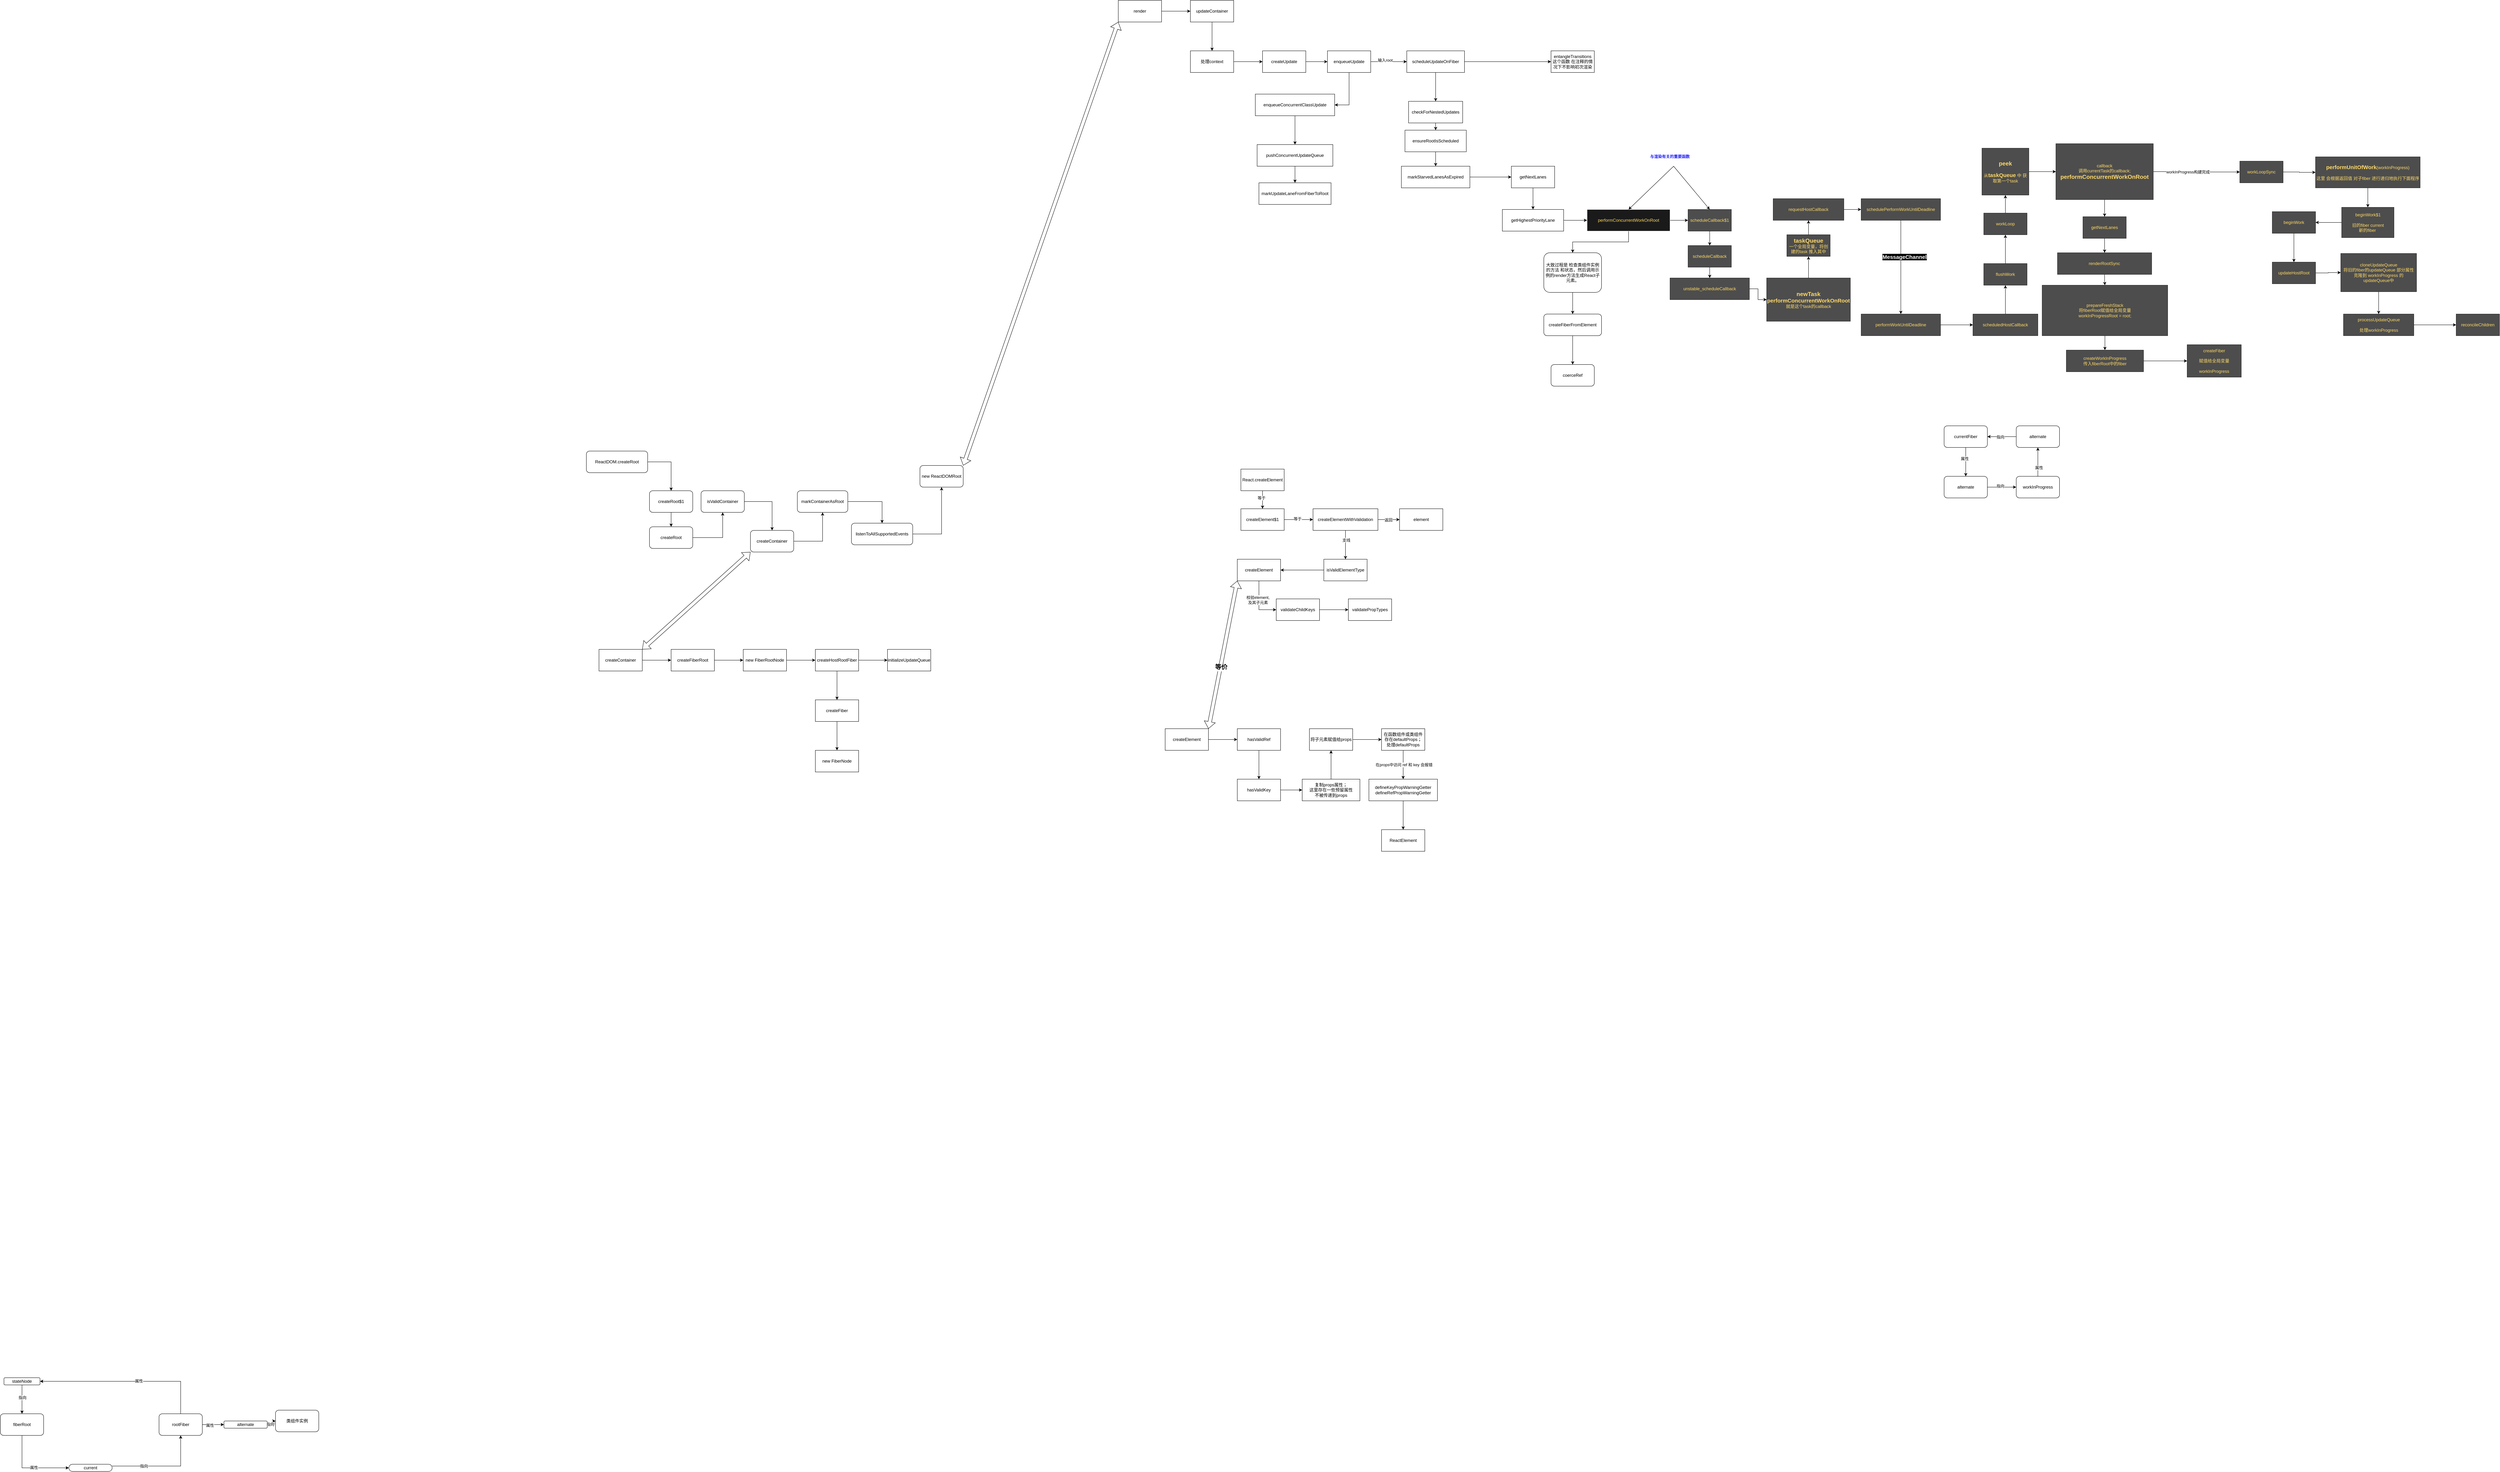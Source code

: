 <mxfile version="22.0.8" type="github">
  <diagram name="第 1 页" id="xeJmlxO25Xf8dSQei4Fb">
    <mxGraphModel dx="2876" dy="1831" grid="1" gridSize="10" guides="1" tooltips="1" connect="1" arrows="1" fold="1" page="1" pageScale="1" pageWidth="827" pageHeight="1169" math="0" shadow="0">
      <root>
        <mxCell id="0" />
        <mxCell id="1" parent="0" />
        <mxCell id="4xeZhX04d-pqdOSUnxgM-3" value="" style="edgeStyle=orthogonalEdgeStyle;rounded=0;orthogonalLoop=1;jettySize=auto;html=1;" parent="1" source="4xeZhX04d-pqdOSUnxgM-1" target="4xeZhX04d-pqdOSUnxgM-2" edge="1">
          <mxGeometry relative="1" as="geometry" />
        </mxCell>
        <mxCell id="4xeZhX04d-pqdOSUnxgM-1" value="ReactDOM.createRoot" style="rounded=1;whiteSpace=wrap;html=1;" parent="1" vertex="1">
          <mxGeometry x="35" y="160" width="170" height="60" as="geometry" />
        </mxCell>
        <mxCell id="4xeZhX04d-pqdOSUnxgM-5" value="" style="edgeStyle=orthogonalEdgeStyle;rounded=0;orthogonalLoop=1;jettySize=auto;html=1;" parent="1" source="4xeZhX04d-pqdOSUnxgM-2" target="4xeZhX04d-pqdOSUnxgM-4" edge="1">
          <mxGeometry relative="1" as="geometry" />
        </mxCell>
        <mxCell id="4xeZhX04d-pqdOSUnxgM-2" value="createRoot$1" style="whiteSpace=wrap;html=1;rounded=1;" parent="1" vertex="1">
          <mxGeometry x="210" y="270" width="120" height="60" as="geometry" />
        </mxCell>
        <mxCell id="4xeZhX04d-pqdOSUnxgM-7" value="" style="edgeStyle=orthogonalEdgeStyle;rounded=0;orthogonalLoop=1;jettySize=auto;html=1;" parent="1" source="4xeZhX04d-pqdOSUnxgM-4" target="4xeZhX04d-pqdOSUnxgM-6" edge="1">
          <mxGeometry relative="1" as="geometry" />
        </mxCell>
        <mxCell id="4xeZhX04d-pqdOSUnxgM-4" value="createRoot" style="whiteSpace=wrap;html=1;rounded=1;" parent="1" vertex="1">
          <mxGeometry x="210" y="370" width="120" height="60" as="geometry" />
        </mxCell>
        <mxCell id="4xeZhX04d-pqdOSUnxgM-9" value="" style="edgeStyle=orthogonalEdgeStyle;rounded=0;orthogonalLoop=1;jettySize=auto;html=1;" parent="1" source="4xeZhX04d-pqdOSUnxgM-6" target="4xeZhX04d-pqdOSUnxgM-8" edge="1">
          <mxGeometry relative="1" as="geometry" />
        </mxCell>
        <mxCell id="4xeZhX04d-pqdOSUnxgM-6" value="isValidContainer" style="whiteSpace=wrap;html=1;rounded=1;" parent="1" vertex="1">
          <mxGeometry x="353" y="270" width="120" height="60" as="geometry" />
        </mxCell>
        <mxCell id="4xeZhX04d-pqdOSUnxgM-12" value="" style="edgeStyle=orthogonalEdgeStyle;rounded=0;orthogonalLoop=1;jettySize=auto;html=1;" parent="1" source="4xeZhX04d-pqdOSUnxgM-8" target="4xeZhX04d-pqdOSUnxgM-11" edge="1">
          <mxGeometry relative="1" as="geometry" />
        </mxCell>
        <mxCell id="4xeZhX04d-pqdOSUnxgM-8" value="createContainer" style="whiteSpace=wrap;html=1;rounded=1;" parent="1" vertex="1">
          <mxGeometry x="490" y="380" width="120" height="60" as="geometry" />
        </mxCell>
        <mxCell id="4xeZhX04d-pqdOSUnxgM-14" value="" style="edgeStyle=orthogonalEdgeStyle;rounded=0;orthogonalLoop=1;jettySize=auto;html=1;" parent="1" source="4xeZhX04d-pqdOSUnxgM-11" target="4xeZhX04d-pqdOSUnxgM-13" edge="1">
          <mxGeometry relative="1" as="geometry" />
        </mxCell>
        <mxCell id="4xeZhX04d-pqdOSUnxgM-11" value="markContainerAsRoot" style="whiteSpace=wrap;html=1;rounded=1;" parent="1" vertex="1">
          <mxGeometry x="620" y="270" width="140" height="60" as="geometry" />
        </mxCell>
        <mxCell id="4xeZhX04d-pqdOSUnxgM-16" value="" style="edgeStyle=orthogonalEdgeStyle;rounded=0;orthogonalLoop=1;jettySize=auto;html=1;" parent="1" source="4xeZhX04d-pqdOSUnxgM-13" target="4xeZhX04d-pqdOSUnxgM-15" edge="1">
          <mxGeometry relative="1" as="geometry" />
        </mxCell>
        <mxCell id="4xeZhX04d-pqdOSUnxgM-13" value="listenToAllSupportedEvents" style="whiteSpace=wrap;html=1;rounded=1;" parent="1" vertex="1">
          <mxGeometry x="770" y="360" width="170" height="60" as="geometry" />
        </mxCell>
        <mxCell id="4xeZhX04d-pqdOSUnxgM-15" value="new ReactDOMRoot" style="whiteSpace=wrap;html=1;rounded=1;" parent="1" vertex="1">
          <mxGeometry x="960" y="200" width="120" height="60" as="geometry" />
        </mxCell>
        <mxCell id="4xeZhX04d-pqdOSUnxgM-22" value="" style="edgeStyle=orthogonalEdgeStyle;rounded=0;orthogonalLoop=1;jettySize=auto;html=1;" parent="1" source="4xeZhX04d-pqdOSUnxgM-19" target="4xeZhX04d-pqdOSUnxgM-21" edge="1">
          <mxGeometry relative="1" as="geometry" />
        </mxCell>
        <mxCell id="4xeZhX04d-pqdOSUnxgM-19" value="createContainer" style="rounded=0;whiteSpace=wrap;html=1;" parent="1" vertex="1">
          <mxGeometry x="70" y="710" width="120" height="60" as="geometry" />
        </mxCell>
        <mxCell id="4xeZhX04d-pqdOSUnxgM-20" value="" style="shape=flexArrow;endArrow=classic;startArrow=classic;html=1;rounded=0;exitX=1;exitY=0;exitDx=0;exitDy=0;entryX=0;entryY=1;entryDx=0;entryDy=0;" parent="1" source="4xeZhX04d-pqdOSUnxgM-19" target="4xeZhX04d-pqdOSUnxgM-8" edge="1">
          <mxGeometry width="100" height="100" relative="1" as="geometry">
            <mxPoint x="253" y="550" as="sourcePoint" />
            <mxPoint x="353" y="450" as="targetPoint" />
          </mxGeometry>
        </mxCell>
        <mxCell id="4xeZhX04d-pqdOSUnxgM-24" value="" style="edgeStyle=orthogonalEdgeStyle;rounded=0;orthogonalLoop=1;jettySize=auto;html=1;" parent="1" source="4xeZhX04d-pqdOSUnxgM-21" target="4xeZhX04d-pqdOSUnxgM-23" edge="1">
          <mxGeometry relative="1" as="geometry" />
        </mxCell>
        <mxCell id="4xeZhX04d-pqdOSUnxgM-21" value="createFiberRoot" style="whiteSpace=wrap;html=1;rounded=0;" parent="1" vertex="1">
          <mxGeometry x="270" y="710" width="120" height="60" as="geometry" />
        </mxCell>
        <mxCell id="4xeZhX04d-pqdOSUnxgM-26" value="" style="edgeStyle=orthogonalEdgeStyle;rounded=0;orthogonalLoop=1;jettySize=auto;html=1;" parent="1" source="4xeZhX04d-pqdOSUnxgM-23" target="4xeZhX04d-pqdOSUnxgM-25" edge="1">
          <mxGeometry relative="1" as="geometry" />
        </mxCell>
        <mxCell id="4xeZhX04d-pqdOSUnxgM-23" value="new FiberRootNode" style="whiteSpace=wrap;html=1;rounded=0;" parent="1" vertex="1">
          <mxGeometry x="470" y="710" width="120" height="60" as="geometry" />
        </mxCell>
        <mxCell id="4xeZhX04d-pqdOSUnxgM-28" value="" style="edgeStyle=orthogonalEdgeStyle;rounded=0;orthogonalLoop=1;jettySize=auto;html=1;" parent="1" source="4xeZhX04d-pqdOSUnxgM-25" target="4xeZhX04d-pqdOSUnxgM-27" edge="1">
          <mxGeometry relative="1" as="geometry" />
        </mxCell>
        <mxCell id="4xeZhX04d-pqdOSUnxgM-32" value="" style="edgeStyle=orthogonalEdgeStyle;rounded=0;orthogonalLoop=1;jettySize=auto;html=1;" parent="1" source="4xeZhX04d-pqdOSUnxgM-25" target="4xeZhX04d-pqdOSUnxgM-31" edge="1">
          <mxGeometry relative="1" as="geometry" />
        </mxCell>
        <mxCell id="4xeZhX04d-pqdOSUnxgM-25" value="createHostRootFiber" style="whiteSpace=wrap;html=1;rounded=0;" parent="1" vertex="1">
          <mxGeometry x="670" y="710" width="120" height="60" as="geometry" />
        </mxCell>
        <mxCell id="4xeZhX04d-pqdOSUnxgM-27" value="initializeUpdateQueue" style="whiteSpace=wrap;html=1;rounded=0;" parent="1" vertex="1">
          <mxGeometry x="870" y="710" width="120" height="60" as="geometry" />
        </mxCell>
        <mxCell id="4xeZhX04d-pqdOSUnxgM-34" value="" style="edgeStyle=orthogonalEdgeStyle;rounded=0;orthogonalLoop=1;jettySize=auto;html=1;" parent="1" source="4xeZhX04d-pqdOSUnxgM-31" target="4xeZhX04d-pqdOSUnxgM-33" edge="1">
          <mxGeometry relative="1" as="geometry" />
        </mxCell>
        <mxCell id="4xeZhX04d-pqdOSUnxgM-31" value="createFiber" style="whiteSpace=wrap;html=1;rounded=0;" parent="1" vertex="1">
          <mxGeometry x="670" y="850" width="120" height="60" as="geometry" />
        </mxCell>
        <mxCell id="4xeZhX04d-pqdOSUnxgM-33" value="new FiberNode" style="whiteSpace=wrap;html=1;rounded=0;" parent="1" vertex="1">
          <mxGeometry x="670" y="990" width="120" height="60" as="geometry" />
        </mxCell>
        <mxCell id="4BpbkwGS_xz4CbqGkM0T-9" style="edgeStyle=orthogonalEdgeStyle;rounded=0;orthogonalLoop=1;jettySize=auto;html=1;exitX=0.5;exitY=1;exitDx=0;exitDy=0;entryX=0;entryY=0.5;entryDx=0;entryDy=0;" parent="1" source="4BpbkwGS_xz4CbqGkM0T-1" target="4BpbkwGS_xz4CbqGkM0T-2" edge="1">
          <mxGeometry relative="1" as="geometry" />
        </mxCell>
        <mxCell id="4BpbkwGS_xz4CbqGkM0T-13" value="属性" style="edgeLabel;html=1;align=center;verticalAlign=middle;resizable=0;points=[];" parent="4BpbkwGS_xz4CbqGkM0T-9" vertex="1" connectable="0">
          <mxGeometry x="0.118" y="1" relative="1" as="geometry">
            <mxPoint as="offset" />
          </mxGeometry>
        </mxCell>
        <mxCell id="4BpbkwGS_xz4CbqGkM0T-1" value="fiberRoot" style="rounded=1;whiteSpace=wrap;html=1;" parent="1" vertex="1">
          <mxGeometry x="-1590" y="2830" width="120" height="60" as="geometry" />
        </mxCell>
        <mxCell id="4BpbkwGS_xz4CbqGkM0T-10" style="edgeStyle=orthogonalEdgeStyle;rounded=0;orthogonalLoop=1;jettySize=auto;html=1;exitX=1;exitY=0.25;exitDx=0;exitDy=0;entryX=0.5;entryY=1;entryDx=0;entryDy=0;" parent="1" source="4BpbkwGS_xz4CbqGkM0T-2" target="4BpbkwGS_xz4CbqGkM0T-4" edge="1">
          <mxGeometry relative="1" as="geometry" />
        </mxCell>
        <mxCell id="4BpbkwGS_xz4CbqGkM0T-14" value="指向" style="edgeLabel;html=1;align=center;verticalAlign=middle;resizable=0;points=[];" parent="4BpbkwGS_xz4CbqGkM0T-10" vertex="1" connectable="0">
          <mxGeometry x="-0.36" relative="1" as="geometry">
            <mxPoint as="offset" />
          </mxGeometry>
        </mxCell>
        <mxCell id="4BpbkwGS_xz4CbqGkM0T-2" value="current" style="whiteSpace=wrap;html=1;rounded=1;arcSize=50;" parent="1" vertex="1">
          <mxGeometry x="-1400" y="2970" width="120" height="20" as="geometry" />
        </mxCell>
        <mxCell id="4BpbkwGS_xz4CbqGkM0T-7" style="edgeStyle=orthogonalEdgeStyle;rounded=0;orthogonalLoop=1;jettySize=auto;html=1;exitX=0.5;exitY=0;exitDx=0;exitDy=0;entryX=1;entryY=0.5;entryDx=0;entryDy=0;" parent="1" source="4BpbkwGS_xz4CbqGkM0T-4" target="4BpbkwGS_xz4CbqGkM0T-5" edge="1">
          <mxGeometry relative="1" as="geometry" />
        </mxCell>
        <mxCell id="4BpbkwGS_xz4CbqGkM0T-12" value="属性" style="edgeLabel;html=1;align=center;verticalAlign=middle;resizable=0;points=[];" parent="4BpbkwGS_xz4CbqGkM0T-7" vertex="1" connectable="0">
          <mxGeometry x="-0.142" y="-1" relative="1" as="geometry">
            <mxPoint as="offset" />
          </mxGeometry>
        </mxCell>
        <mxCell id="4BpbkwGS_xz4CbqGkM0T-17" value="" style="edgeStyle=orthogonalEdgeStyle;rounded=0;orthogonalLoop=1;jettySize=auto;html=1;" parent="1" source="4BpbkwGS_xz4CbqGkM0T-4" target="4BpbkwGS_xz4CbqGkM0T-16" edge="1">
          <mxGeometry relative="1" as="geometry" />
        </mxCell>
        <mxCell id="4BpbkwGS_xz4CbqGkM0T-18" value="属性" style="edgeLabel;html=1;align=center;verticalAlign=middle;resizable=0;points=[];" parent="4BpbkwGS_xz4CbqGkM0T-17" vertex="1" connectable="0">
          <mxGeometry x="-0.3" y="-2" relative="1" as="geometry">
            <mxPoint as="offset" />
          </mxGeometry>
        </mxCell>
        <mxCell id="4BpbkwGS_xz4CbqGkM0T-4" value="rootFiber" style="rounded=1;whiteSpace=wrap;html=1;" parent="1" vertex="1">
          <mxGeometry x="-1150" y="2830" width="120" height="60" as="geometry" />
        </mxCell>
        <mxCell id="4BpbkwGS_xz4CbqGkM0T-11" style="edgeStyle=orthogonalEdgeStyle;rounded=0;orthogonalLoop=1;jettySize=auto;html=1;exitX=0.5;exitY=1;exitDx=0;exitDy=0;entryX=0.5;entryY=0;entryDx=0;entryDy=0;" parent="1" source="4BpbkwGS_xz4CbqGkM0T-5" target="4BpbkwGS_xz4CbqGkM0T-1" edge="1">
          <mxGeometry relative="1" as="geometry" />
        </mxCell>
        <mxCell id="4BpbkwGS_xz4CbqGkM0T-15" value="指向" style="edgeLabel;html=1;align=center;verticalAlign=middle;resizable=0;points=[];" parent="4BpbkwGS_xz4CbqGkM0T-11" vertex="1" connectable="0">
          <mxGeometry x="-0.133" y="1" relative="1" as="geometry">
            <mxPoint as="offset" />
          </mxGeometry>
        </mxCell>
        <mxCell id="4BpbkwGS_xz4CbqGkM0T-5" value="stateNode" style="whiteSpace=wrap;html=1;rounded=1;" parent="1" vertex="1">
          <mxGeometry x="-1580" y="2730" width="100" height="20" as="geometry" />
        </mxCell>
        <mxCell id="Sxzqt3OgCZOHTu_b6IyV-16" value="" style="edgeStyle=orthogonalEdgeStyle;rounded=0;orthogonalLoop=1;jettySize=auto;html=1;" parent="1" source="4BpbkwGS_xz4CbqGkM0T-16" target="Sxzqt3OgCZOHTu_b6IyV-15" edge="1">
          <mxGeometry relative="1" as="geometry" />
        </mxCell>
        <mxCell id="Sxzqt3OgCZOHTu_b6IyV-17" value="指向" style="edgeLabel;html=1;align=center;verticalAlign=middle;resizable=0;points=[];" parent="Sxzqt3OgCZOHTu_b6IyV-16" vertex="1" connectable="0">
          <mxGeometry x="-0.518" y="1" relative="1" as="geometry">
            <mxPoint as="offset" />
          </mxGeometry>
        </mxCell>
        <mxCell id="4BpbkwGS_xz4CbqGkM0T-16" value="alternate" style="whiteSpace=wrap;html=1;rounded=1;" parent="1" vertex="1">
          <mxGeometry x="-970" y="2850" width="120" height="20" as="geometry" />
        </mxCell>
        <mxCell id="4BpbkwGS_xz4CbqGkM0T-21" value="" style="edgeStyle=orthogonalEdgeStyle;rounded=0;orthogonalLoop=1;jettySize=auto;html=1;" parent="1" source="4BpbkwGS_xz4CbqGkM0T-19" target="4BpbkwGS_xz4CbqGkM0T-20" edge="1">
          <mxGeometry relative="1" as="geometry" />
        </mxCell>
        <mxCell id="4BpbkwGS_xz4CbqGkM0T-22" value="等于" style="edgeLabel;html=1;align=center;verticalAlign=middle;resizable=0;points=[];" parent="4BpbkwGS_xz4CbqGkM0T-21" vertex="1" connectable="0">
          <mxGeometry x="-0.197" y="-3" relative="1" as="geometry">
            <mxPoint as="offset" />
          </mxGeometry>
        </mxCell>
        <mxCell id="4BpbkwGS_xz4CbqGkM0T-19" value="React.createElement" style="rounded=0;whiteSpace=wrap;html=1;" parent="1" vertex="1">
          <mxGeometry x="1850" y="210" width="120" height="60" as="geometry" />
        </mxCell>
        <mxCell id="4BpbkwGS_xz4CbqGkM0T-24" value="" style="edgeStyle=orthogonalEdgeStyle;rounded=0;orthogonalLoop=1;jettySize=auto;html=1;" parent="1" source="4BpbkwGS_xz4CbqGkM0T-20" target="4BpbkwGS_xz4CbqGkM0T-23" edge="1">
          <mxGeometry relative="1" as="geometry" />
        </mxCell>
        <mxCell id="4BpbkwGS_xz4CbqGkM0T-25" value="等于" style="edgeLabel;html=1;align=center;verticalAlign=middle;resizable=0;points=[];" parent="4BpbkwGS_xz4CbqGkM0T-24" vertex="1" connectable="0">
          <mxGeometry x="-0.087" y="2" relative="1" as="geometry">
            <mxPoint as="offset" />
          </mxGeometry>
        </mxCell>
        <mxCell id="4BpbkwGS_xz4CbqGkM0T-20" value="createElement$1" style="whiteSpace=wrap;html=1;rounded=0;" parent="1" vertex="1">
          <mxGeometry x="1850" y="320" width="120" height="60" as="geometry" />
        </mxCell>
        <mxCell id="4BpbkwGS_xz4CbqGkM0T-27" value="" style="edgeStyle=orthogonalEdgeStyle;rounded=0;orthogonalLoop=1;jettySize=auto;html=1;" parent="1" source="4BpbkwGS_xz4CbqGkM0T-23" target="4BpbkwGS_xz4CbqGkM0T-26" edge="1">
          <mxGeometry relative="1" as="geometry" />
        </mxCell>
        <mxCell id="4BpbkwGS_xz4CbqGkM0T-28" value="返回" style="edgeLabel;html=1;align=center;verticalAlign=middle;resizable=0;points=[];" parent="4BpbkwGS_xz4CbqGkM0T-27" vertex="1" connectable="0">
          <mxGeometry x="-0.058" y="-1" relative="1" as="geometry">
            <mxPoint as="offset" />
          </mxGeometry>
        </mxCell>
        <mxCell id="4BpbkwGS_xz4CbqGkM0T-30" value="" style="edgeStyle=orthogonalEdgeStyle;rounded=0;orthogonalLoop=1;jettySize=auto;html=1;" parent="1" source="4BpbkwGS_xz4CbqGkM0T-23" target="4BpbkwGS_xz4CbqGkM0T-29" edge="1">
          <mxGeometry relative="1" as="geometry" />
        </mxCell>
        <mxCell id="4BpbkwGS_xz4CbqGkM0T-31" value="支线" style="edgeLabel;html=1;align=center;verticalAlign=middle;resizable=0;points=[];" parent="4BpbkwGS_xz4CbqGkM0T-30" vertex="1" connectable="0">
          <mxGeometry x="-0.307" y="2" relative="1" as="geometry">
            <mxPoint y="-1" as="offset" />
          </mxGeometry>
        </mxCell>
        <mxCell id="4BpbkwGS_xz4CbqGkM0T-23" value="createElementWithValidation" style="whiteSpace=wrap;html=1;rounded=0;" parent="1" vertex="1">
          <mxGeometry x="2050" y="320" width="180" height="60" as="geometry" />
        </mxCell>
        <mxCell id="4BpbkwGS_xz4CbqGkM0T-26" value="element" style="whiteSpace=wrap;html=1;rounded=0;" parent="1" vertex="1">
          <mxGeometry x="2290" y="320" width="120" height="60" as="geometry" />
        </mxCell>
        <mxCell id="4BpbkwGS_xz4CbqGkM0T-33" value="" style="edgeStyle=orthogonalEdgeStyle;rounded=0;orthogonalLoop=1;jettySize=auto;html=1;" parent="1" source="4BpbkwGS_xz4CbqGkM0T-29" target="4BpbkwGS_xz4CbqGkM0T-32" edge="1">
          <mxGeometry relative="1" as="geometry" />
        </mxCell>
        <mxCell id="4BpbkwGS_xz4CbqGkM0T-29" value="isValidElementType" style="whiteSpace=wrap;html=1;rounded=0;" parent="1" vertex="1">
          <mxGeometry x="2080" y="460" width="120" height="60" as="geometry" />
        </mxCell>
        <mxCell id="4BpbkwGS_xz4CbqGkM0T-35" value="" style="edgeStyle=orthogonalEdgeStyle;rounded=0;orthogonalLoop=1;jettySize=auto;html=1;entryX=0;entryY=0.5;entryDx=0;entryDy=0;" parent="1" source="4BpbkwGS_xz4CbqGkM0T-32" target="4BpbkwGS_xz4CbqGkM0T-34" edge="1">
          <mxGeometry relative="1" as="geometry" />
        </mxCell>
        <mxCell id="4BpbkwGS_xz4CbqGkM0T-38" value="&lt;div&gt;校验element,&lt;/div&gt;&lt;div&gt;及其子元素&lt;/div&gt;" style="edgeLabel;html=1;align=center;verticalAlign=middle;resizable=0;points=[];" parent="4BpbkwGS_xz4CbqGkM0T-35" vertex="1" connectable="0">
          <mxGeometry x="-0.162" y="-3" relative="1" as="geometry">
            <mxPoint y="-1" as="offset" />
          </mxGeometry>
        </mxCell>
        <mxCell id="4BpbkwGS_xz4CbqGkM0T-32" value="createElement" style="whiteSpace=wrap;html=1;rounded=0;" parent="1" vertex="1">
          <mxGeometry x="1840" y="460" width="120" height="60" as="geometry" />
        </mxCell>
        <mxCell id="4BpbkwGS_xz4CbqGkM0T-37" value="" style="edgeStyle=orthogonalEdgeStyle;rounded=0;orthogonalLoop=1;jettySize=auto;html=1;" parent="1" source="4BpbkwGS_xz4CbqGkM0T-34" target="4BpbkwGS_xz4CbqGkM0T-36" edge="1">
          <mxGeometry relative="1" as="geometry" />
        </mxCell>
        <mxCell id="4BpbkwGS_xz4CbqGkM0T-34" value="validateChildKeys" style="whiteSpace=wrap;html=1;rounded=0;" parent="1" vertex="1">
          <mxGeometry x="1948" y="570" width="120" height="60" as="geometry" />
        </mxCell>
        <mxCell id="4BpbkwGS_xz4CbqGkM0T-36" value="validatePropTypes" style="whiteSpace=wrap;html=1;rounded=0;" parent="1" vertex="1">
          <mxGeometry x="2148" y="570" width="120" height="60" as="geometry" />
        </mxCell>
        <mxCell id="4BpbkwGS_xz4CbqGkM0T-43" value="" style="edgeStyle=orthogonalEdgeStyle;rounded=0;orthogonalLoop=1;jettySize=auto;html=1;" parent="1" source="4BpbkwGS_xz4CbqGkM0T-39" target="4BpbkwGS_xz4CbqGkM0T-42" edge="1">
          <mxGeometry relative="1" as="geometry" />
        </mxCell>
        <mxCell id="4BpbkwGS_xz4CbqGkM0T-39" value="createElement" style="whiteSpace=wrap;html=1;rounded=0;" parent="1" vertex="1">
          <mxGeometry x="1640" y="930" width="120" height="60" as="geometry" />
        </mxCell>
        <mxCell id="4BpbkwGS_xz4CbqGkM0T-40" value="" style="shape=flexArrow;endArrow=classic;startArrow=classic;html=1;rounded=0;entryX=0;entryY=1;entryDx=0;entryDy=0;exitX=1;exitY=0;exitDx=0;exitDy=0;" parent="1" source="4BpbkwGS_xz4CbqGkM0T-39" target="4BpbkwGS_xz4CbqGkM0T-32" edge="1">
          <mxGeometry width="100" height="100" relative="1" as="geometry">
            <mxPoint x="1650" y="700" as="sourcePoint" />
            <mxPoint x="1750" y="600" as="targetPoint" />
          </mxGeometry>
        </mxCell>
        <mxCell id="4BpbkwGS_xz4CbqGkM0T-41" value="&lt;b&gt;&lt;font style=&quot;font-size: 17px;&quot;&gt;等价&lt;/font&gt;&lt;/b&gt;" style="edgeLabel;html=1;align=center;verticalAlign=middle;resizable=0;points=[];" parent="4BpbkwGS_xz4CbqGkM0T-40" vertex="1" connectable="0">
          <mxGeometry x="-0.166" y="-1" relative="1" as="geometry">
            <mxPoint as="offset" />
          </mxGeometry>
        </mxCell>
        <mxCell id="4BpbkwGS_xz4CbqGkM0T-45" value="" style="edgeStyle=orthogonalEdgeStyle;rounded=0;orthogonalLoop=1;jettySize=auto;html=1;" parent="1" source="4BpbkwGS_xz4CbqGkM0T-42" target="4BpbkwGS_xz4CbqGkM0T-44" edge="1">
          <mxGeometry relative="1" as="geometry" />
        </mxCell>
        <mxCell id="4BpbkwGS_xz4CbqGkM0T-42" value="hasValidRef" style="whiteSpace=wrap;html=1;rounded=0;" parent="1" vertex="1">
          <mxGeometry x="1840" y="930" width="120" height="60" as="geometry" />
        </mxCell>
        <mxCell id="4BpbkwGS_xz4CbqGkM0T-47" value="" style="edgeStyle=orthogonalEdgeStyle;rounded=0;orthogonalLoop=1;jettySize=auto;html=1;" parent="1" source="4BpbkwGS_xz4CbqGkM0T-44" target="4BpbkwGS_xz4CbqGkM0T-46" edge="1">
          <mxGeometry relative="1" as="geometry" />
        </mxCell>
        <mxCell id="4BpbkwGS_xz4CbqGkM0T-44" value="hasValidKey" style="whiteSpace=wrap;html=1;rounded=0;" parent="1" vertex="1">
          <mxGeometry x="1840" y="1070" width="120" height="60" as="geometry" />
        </mxCell>
        <mxCell id="4BpbkwGS_xz4CbqGkM0T-49" value="" style="edgeStyle=orthogonalEdgeStyle;rounded=0;orthogonalLoop=1;jettySize=auto;html=1;" parent="1" source="4BpbkwGS_xz4CbqGkM0T-46" target="4BpbkwGS_xz4CbqGkM0T-48" edge="1">
          <mxGeometry relative="1" as="geometry" />
        </mxCell>
        <mxCell id="4BpbkwGS_xz4CbqGkM0T-46" value="复制props属性；&lt;br&gt;这里存在一些预留属性&lt;br&gt;不被传递到props" style="whiteSpace=wrap;html=1;rounded=0;" parent="1" vertex="1">
          <mxGeometry x="2020" y="1070" width="160" height="60" as="geometry" />
        </mxCell>
        <mxCell id="4BpbkwGS_xz4CbqGkM0T-51" value="" style="edgeStyle=orthogonalEdgeStyle;rounded=0;orthogonalLoop=1;jettySize=auto;html=1;" parent="1" source="4BpbkwGS_xz4CbqGkM0T-48" target="4BpbkwGS_xz4CbqGkM0T-50" edge="1">
          <mxGeometry relative="1" as="geometry" />
        </mxCell>
        <mxCell id="4BpbkwGS_xz4CbqGkM0T-48" value="将子元素赋值给props" style="whiteSpace=wrap;html=1;rounded=0;" parent="1" vertex="1">
          <mxGeometry x="2040" y="930" width="120" height="60" as="geometry" />
        </mxCell>
        <mxCell id="4BpbkwGS_xz4CbqGkM0T-53" value="" style="edgeStyle=orthogonalEdgeStyle;rounded=0;orthogonalLoop=1;jettySize=auto;html=1;" parent="1" source="4BpbkwGS_xz4CbqGkM0T-50" target="4BpbkwGS_xz4CbqGkM0T-52" edge="1">
          <mxGeometry relative="1" as="geometry" />
        </mxCell>
        <mxCell id="4BpbkwGS_xz4CbqGkM0T-55" value="在props中访问 ref 和 key 会报错" style="edgeLabel;html=1;align=center;verticalAlign=middle;resizable=0;points=[];" parent="4BpbkwGS_xz4CbqGkM0T-53" vertex="1" connectable="0">
          <mxGeometry x="-0.008" y="2" relative="1" as="geometry">
            <mxPoint as="offset" />
          </mxGeometry>
        </mxCell>
        <mxCell id="4BpbkwGS_xz4CbqGkM0T-50" value="在函数组件或类组件&lt;br&gt;存在defaultProps；&lt;br&gt;处理defaultProps" style="whiteSpace=wrap;html=1;rounded=0;" parent="1" vertex="1">
          <mxGeometry x="2240" y="930" width="120" height="60" as="geometry" />
        </mxCell>
        <mxCell id="4BpbkwGS_xz4CbqGkM0T-57" value="" style="edgeStyle=orthogonalEdgeStyle;rounded=0;orthogonalLoop=1;jettySize=auto;html=1;" parent="1" source="4BpbkwGS_xz4CbqGkM0T-52" target="4BpbkwGS_xz4CbqGkM0T-56" edge="1">
          <mxGeometry relative="1" as="geometry" />
        </mxCell>
        <mxCell id="4BpbkwGS_xz4CbqGkM0T-52" value="defineKeyPropWarningGetter&lt;br&gt;defineRefPropWarningGetter" style="whiteSpace=wrap;html=1;rounded=0;" parent="1" vertex="1">
          <mxGeometry x="2205" y="1070" width="190" height="60" as="geometry" />
        </mxCell>
        <mxCell id="4BpbkwGS_xz4CbqGkM0T-56" value="ReactElement" style="whiteSpace=wrap;html=1;rounded=0;" parent="1" vertex="1">
          <mxGeometry x="2240" y="1210" width="120" height="60" as="geometry" />
        </mxCell>
        <mxCell id="h-iX1Kgf-Yki13LX6SZM-4" value="" style="edgeStyle=orthogonalEdgeStyle;rounded=0;orthogonalLoop=1;jettySize=auto;html=1;" parent="1" source="h-iX1Kgf-Yki13LX6SZM-1" target="h-iX1Kgf-Yki13LX6SZM-3" edge="1">
          <mxGeometry relative="1" as="geometry" />
        </mxCell>
        <mxCell id="h-iX1Kgf-Yki13LX6SZM-1" value="render" style="rounded=0;whiteSpace=wrap;html=1;" parent="1" vertex="1">
          <mxGeometry x="1510" y="-1090" width="120" height="60" as="geometry" />
        </mxCell>
        <mxCell id="h-iX1Kgf-Yki13LX6SZM-2" value="" style="shape=flexArrow;endArrow=classic;startArrow=classic;html=1;rounded=0;entryX=0;entryY=1;entryDx=0;entryDy=0;exitX=1;exitY=0;exitDx=0;exitDy=0;" parent="1" source="4xeZhX04d-pqdOSUnxgM-15" target="h-iX1Kgf-Yki13LX6SZM-1" edge="1">
          <mxGeometry width="100" height="100" relative="1" as="geometry">
            <mxPoint x="1141" y="130" as="sourcePoint" />
            <mxPoint x="1241" y="30" as="targetPoint" />
          </mxGeometry>
        </mxCell>
        <mxCell id="h-iX1Kgf-Yki13LX6SZM-6" value="" style="edgeStyle=orthogonalEdgeStyle;rounded=0;orthogonalLoop=1;jettySize=auto;html=1;" parent="1" source="h-iX1Kgf-Yki13LX6SZM-3" target="h-iX1Kgf-Yki13LX6SZM-5" edge="1">
          <mxGeometry relative="1" as="geometry" />
        </mxCell>
        <mxCell id="h-iX1Kgf-Yki13LX6SZM-3" value="updateContainer" style="whiteSpace=wrap;html=1;rounded=0;" parent="1" vertex="1">
          <mxGeometry x="1710" y="-1090" width="120" height="60" as="geometry" />
        </mxCell>
        <mxCell id="h-iX1Kgf-Yki13LX6SZM-8" value="" style="edgeStyle=orthogonalEdgeStyle;rounded=0;orthogonalLoop=1;jettySize=auto;html=1;" parent="1" source="h-iX1Kgf-Yki13LX6SZM-5" target="h-iX1Kgf-Yki13LX6SZM-7" edge="1">
          <mxGeometry relative="1" as="geometry" />
        </mxCell>
        <mxCell id="h-iX1Kgf-Yki13LX6SZM-5" value="处理context" style="whiteSpace=wrap;html=1;rounded=0;" parent="1" vertex="1">
          <mxGeometry x="1710" y="-950" width="120" height="60" as="geometry" />
        </mxCell>
        <mxCell id="h-iX1Kgf-Yki13LX6SZM-10" value="" style="edgeStyle=orthogonalEdgeStyle;rounded=0;orthogonalLoop=1;jettySize=auto;html=1;" parent="1" source="h-iX1Kgf-Yki13LX6SZM-7" target="h-iX1Kgf-Yki13LX6SZM-9" edge="1">
          <mxGeometry relative="1" as="geometry" />
        </mxCell>
        <mxCell id="h-iX1Kgf-Yki13LX6SZM-7" value="createUpdate" style="whiteSpace=wrap;html=1;rounded=0;" parent="1" vertex="1">
          <mxGeometry x="1910" y="-950" width="120" height="60" as="geometry" />
        </mxCell>
        <mxCell id="h-iX1Kgf-Yki13LX6SZM-12" value="" style="edgeStyle=orthogonalEdgeStyle;rounded=0;orthogonalLoop=1;jettySize=auto;html=1;" parent="1" source="h-iX1Kgf-Yki13LX6SZM-9" target="h-iX1Kgf-Yki13LX6SZM-11" edge="1">
          <mxGeometry relative="1" as="geometry" />
        </mxCell>
        <mxCell id="h-iX1Kgf-Yki13LX6SZM-21" value="输入root" style="edgeLabel;html=1;align=center;verticalAlign=middle;resizable=0;points=[];" parent="h-iX1Kgf-Yki13LX6SZM-12" vertex="1" connectable="0">
          <mxGeometry x="-0.214" y="4" relative="1" as="geometry">
            <mxPoint as="offset" />
          </mxGeometry>
        </mxCell>
        <mxCell id="h-iX1Kgf-Yki13LX6SZM-16" value="" style="edgeStyle=orthogonalEdgeStyle;rounded=0;orthogonalLoop=1;jettySize=auto;html=1;entryX=1;entryY=0.5;entryDx=0;entryDy=0;" parent="1" source="h-iX1Kgf-Yki13LX6SZM-9" target="h-iX1Kgf-Yki13LX6SZM-15" edge="1">
          <mxGeometry relative="1" as="geometry" />
        </mxCell>
        <mxCell id="h-iX1Kgf-Yki13LX6SZM-9" value="enqueueUpdate" style="whiteSpace=wrap;html=1;rounded=0;" parent="1" vertex="1">
          <mxGeometry x="2090" y="-950" width="120" height="60" as="geometry" />
        </mxCell>
        <mxCell id="h-iX1Kgf-Yki13LX6SZM-14" value="" style="edgeStyle=orthogonalEdgeStyle;rounded=0;orthogonalLoop=1;jettySize=auto;html=1;" parent="1" source="h-iX1Kgf-Yki13LX6SZM-11" target="h-iX1Kgf-Yki13LX6SZM-13" edge="1">
          <mxGeometry relative="1" as="geometry" />
        </mxCell>
        <mxCell id="h-iX1Kgf-Yki13LX6SZM-23" value="" style="edgeStyle=orthogonalEdgeStyle;rounded=0;orthogonalLoop=1;jettySize=auto;html=1;" parent="1" source="h-iX1Kgf-Yki13LX6SZM-11" target="h-iX1Kgf-Yki13LX6SZM-22" edge="1">
          <mxGeometry relative="1" as="geometry" />
        </mxCell>
        <mxCell id="h-iX1Kgf-Yki13LX6SZM-11" value="scheduleUpdateOnFiber" style="whiteSpace=wrap;html=1;rounded=0;" parent="1" vertex="1">
          <mxGeometry x="2310" y="-950" width="160" height="60" as="geometry" />
        </mxCell>
        <mxCell id="h-iX1Kgf-Yki13LX6SZM-13" value="entangleTransitions&lt;br&gt;这个函数 在注释的情况下不影响初次渲染" style="whiteSpace=wrap;html=1;rounded=0;" parent="1" vertex="1">
          <mxGeometry x="2710" y="-950" width="120" height="60" as="geometry" />
        </mxCell>
        <mxCell id="h-iX1Kgf-Yki13LX6SZM-18" value="" style="edgeStyle=orthogonalEdgeStyle;rounded=0;orthogonalLoop=1;jettySize=auto;html=1;" parent="1" source="h-iX1Kgf-Yki13LX6SZM-15" target="h-iX1Kgf-Yki13LX6SZM-17" edge="1">
          <mxGeometry relative="1" as="geometry" />
        </mxCell>
        <mxCell id="h-iX1Kgf-Yki13LX6SZM-15" value="enqueueConcurrentClassUpdate" style="whiteSpace=wrap;html=1;rounded=0;" parent="1" vertex="1">
          <mxGeometry x="1890" y="-830" width="220" height="60" as="geometry" />
        </mxCell>
        <mxCell id="h-iX1Kgf-Yki13LX6SZM-20" value="" style="edgeStyle=orthogonalEdgeStyle;rounded=0;orthogonalLoop=1;jettySize=auto;html=1;" parent="1" source="h-iX1Kgf-Yki13LX6SZM-17" target="h-iX1Kgf-Yki13LX6SZM-19" edge="1">
          <mxGeometry relative="1" as="geometry" />
        </mxCell>
        <mxCell id="h-iX1Kgf-Yki13LX6SZM-17" value="pushConcurrentUpdateQueue" style="whiteSpace=wrap;html=1;rounded=0;" parent="1" vertex="1">
          <mxGeometry x="1895" y="-690" width="210" height="60" as="geometry" />
        </mxCell>
        <mxCell id="h-iX1Kgf-Yki13LX6SZM-19" value="markUpdateLaneFromFiberToRoot" style="whiteSpace=wrap;html=1;rounded=0;" parent="1" vertex="1">
          <mxGeometry x="1900" y="-584" width="200" height="60" as="geometry" />
        </mxCell>
        <mxCell id="Sxzqt3OgCZOHTu_b6IyV-2" value="" style="edgeStyle=orthogonalEdgeStyle;rounded=0;orthogonalLoop=1;jettySize=auto;html=1;" parent="1" source="h-iX1Kgf-Yki13LX6SZM-22" target="Sxzqt3OgCZOHTu_b6IyV-1" edge="1">
          <mxGeometry relative="1" as="geometry" />
        </mxCell>
        <mxCell id="h-iX1Kgf-Yki13LX6SZM-22" value="checkForNestedUpdates" style="whiteSpace=wrap;html=1;rounded=0;" parent="1" vertex="1">
          <mxGeometry x="2315" y="-810" width="150" height="60" as="geometry" />
        </mxCell>
        <mxCell id="Sxzqt3OgCZOHTu_b6IyV-4" value="" style="edgeStyle=orthogonalEdgeStyle;rounded=0;orthogonalLoop=1;jettySize=auto;html=1;" parent="1" source="Sxzqt3OgCZOHTu_b6IyV-1" target="Sxzqt3OgCZOHTu_b6IyV-3" edge="1">
          <mxGeometry relative="1" as="geometry" />
        </mxCell>
        <mxCell id="Sxzqt3OgCZOHTu_b6IyV-1" value="ensureRootIsScheduled" style="whiteSpace=wrap;html=1;rounded=0;" parent="1" vertex="1">
          <mxGeometry x="2305" y="-730" width="170" height="60" as="geometry" />
        </mxCell>
        <mxCell id="Sxzqt3OgCZOHTu_b6IyV-6" value="" style="edgeStyle=orthogonalEdgeStyle;rounded=0;orthogonalLoop=1;jettySize=auto;html=1;" parent="1" source="Sxzqt3OgCZOHTu_b6IyV-3" target="Sxzqt3OgCZOHTu_b6IyV-5" edge="1">
          <mxGeometry relative="1" as="geometry" />
        </mxCell>
        <mxCell id="Sxzqt3OgCZOHTu_b6IyV-3" value="markStarvedLanesAsExpired" style="whiteSpace=wrap;html=1;rounded=0;" parent="1" vertex="1">
          <mxGeometry x="2295" y="-630" width="190" height="60" as="geometry" />
        </mxCell>
        <mxCell id="Sxzqt3OgCZOHTu_b6IyV-8" value="" style="edgeStyle=orthogonalEdgeStyle;rounded=0;orthogonalLoop=1;jettySize=auto;html=1;" parent="1" source="Sxzqt3OgCZOHTu_b6IyV-5" target="Sxzqt3OgCZOHTu_b6IyV-7" edge="1">
          <mxGeometry relative="1" as="geometry" />
        </mxCell>
        <mxCell id="Sxzqt3OgCZOHTu_b6IyV-5" value="getNextLanes" style="whiteSpace=wrap;html=1;rounded=0;" parent="1" vertex="1">
          <mxGeometry x="2600" y="-630" width="120" height="60" as="geometry" />
        </mxCell>
        <mxCell id="Sxzqt3OgCZOHTu_b6IyV-10" value="" style="edgeStyle=orthogonalEdgeStyle;rounded=0;orthogonalLoop=1;jettySize=auto;html=1;" parent="1" source="Sxzqt3OgCZOHTu_b6IyV-7" target="Sxzqt3OgCZOHTu_b6IyV-9" edge="1">
          <mxGeometry relative="1" as="geometry" />
        </mxCell>
        <mxCell id="Sxzqt3OgCZOHTu_b6IyV-7" value="getHighestPriorityLane" style="whiteSpace=wrap;html=1;rounded=0;" parent="1" vertex="1">
          <mxGeometry x="2575" y="-510" width="170" height="60" as="geometry" />
        </mxCell>
        <mxCell id="Sxzqt3OgCZOHTu_b6IyV-12" value="" style="edgeStyle=orthogonalEdgeStyle;rounded=0;orthogonalLoop=1;jettySize=auto;html=1;" parent="1" source="Sxzqt3OgCZOHTu_b6IyV-9" target="Sxzqt3OgCZOHTu_b6IyV-11" edge="1">
          <mxGeometry relative="1" as="geometry" />
        </mxCell>
        <mxCell id="Sxzqt3OgCZOHTu_b6IyV-19" style="edgeStyle=orthogonalEdgeStyle;rounded=0;orthogonalLoop=1;jettySize=auto;html=1;exitX=0.5;exitY=1;exitDx=0;exitDy=0;" parent="1" source="Sxzqt3OgCZOHTu_b6IyV-9" target="Sxzqt3OgCZOHTu_b6IyV-18" edge="1">
          <mxGeometry relative="1" as="geometry" />
        </mxCell>
        <mxCell id="Sxzqt3OgCZOHTu_b6IyV-9" value="performConcurrentWorkOnRoot" style="whiteSpace=wrap;html=1;rounded=0;strokeColor=#FFFFFF;fillColor=#1A1A1A;fontColor=#FFD966;" parent="1" vertex="1">
          <mxGeometry x="2810" y="-510" width="230" height="60" as="geometry" />
        </mxCell>
        <mxCell id="Kkz64YNzXOYE6sAfFIfS-2" value="" style="edgeStyle=orthogonalEdgeStyle;rounded=0;orthogonalLoop=1;jettySize=auto;html=1;" parent="1" source="Sxzqt3OgCZOHTu_b6IyV-11" target="Kkz64YNzXOYE6sAfFIfS-1" edge="1">
          <mxGeometry relative="1" as="geometry" />
        </mxCell>
        <mxCell id="Sxzqt3OgCZOHTu_b6IyV-11" value="scheduleCallback$1" style="whiteSpace=wrap;html=1;rounded=0;fontColor=#FFD966;strokeColor=#1A1A1A;fillColor=#4D4D4D;" parent="1" vertex="1">
          <mxGeometry x="3090" y="-510" width="120" height="60" as="geometry" />
        </mxCell>
        <mxCell id="Sxzqt3OgCZOHTu_b6IyV-13" value="" style="endArrow=classic;startArrow=classic;html=1;rounded=0;entryX=0.5;entryY=0;entryDx=0;entryDy=0;exitX=0.5;exitY=0;exitDx=0;exitDy=0;" parent="1" source="Sxzqt3OgCZOHTu_b6IyV-11" target="Sxzqt3OgCZOHTu_b6IyV-9" edge="1">
          <mxGeometry width="50" height="50" relative="1" as="geometry">
            <mxPoint x="3155" y="-420" as="sourcePoint" />
            <mxPoint x="2930" y="-420" as="targetPoint" />
            <Array as="points">
              <mxPoint x="3050" y="-630" />
            </Array>
          </mxGeometry>
        </mxCell>
        <mxCell id="Sxzqt3OgCZOHTu_b6IyV-14" value="与渲染有关的重要函数" style="edgeLabel;html=1;align=center;verticalAlign=middle;resizable=0;points=[];fontStyle=1;fontColor=#2424FF;" parent="Sxzqt3OgCZOHTu_b6IyV-13" vertex="1" connectable="0">
          <mxGeometry x="-0.178" y="-2" relative="1" as="geometry">
            <mxPoint x="-26" y="-42" as="offset" />
          </mxGeometry>
        </mxCell>
        <mxCell id="Sxzqt3OgCZOHTu_b6IyV-15" value="类组件实例" style="whiteSpace=wrap;html=1;rounded=1;" parent="1" vertex="1">
          <mxGeometry x="-827" y="2820" width="120" height="60" as="geometry" />
        </mxCell>
        <mxCell id="Sxzqt3OgCZOHTu_b6IyV-21" value="" style="edgeStyle=orthogonalEdgeStyle;rounded=0;orthogonalLoop=1;jettySize=auto;html=1;" parent="1" source="Sxzqt3OgCZOHTu_b6IyV-18" target="Sxzqt3OgCZOHTu_b6IyV-20" edge="1">
          <mxGeometry relative="1" as="geometry" />
        </mxCell>
        <mxCell id="Sxzqt3OgCZOHTu_b6IyV-18" value="大致过程是 检查类组件实例的方法 和状态，然后调用示例的render方法生成React子元素。" style="rounded=1;whiteSpace=wrap;html=1;" parent="1" vertex="1">
          <mxGeometry x="2690" y="-390" width="160" height="110" as="geometry" />
        </mxCell>
        <mxCell id="Sxzqt3OgCZOHTu_b6IyV-23" value="" style="edgeStyle=orthogonalEdgeStyle;rounded=0;orthogonalLoop=1;jettySize=auto;html=1;" parent="1" source="Sxzqt3OgCZOHTu_b6IyV-20" target="Sxzqt3OgCZOHTu_b6IyV-22" edge="1">
          <mxGeometry relative="1" as="geometry" />
        </mxCell>
        <mxCell id="Sxzqt3OgCZOHTu_b6IyV-20" value="createFiberFromElement" style="whiteSpace=wrap;html=1;rounded=1;" parent="1" vertex="1">
          <mxGeometry x="2690" y="-220" width="160" height="60" as="geometry" />
        </mxCell>
        <mxCell id="Sxzqt3OgCZOHTu_b6IyV-22" value="coerceRef" style="whiteSpace=wrap;html=1;rounded=1;" parent="1" vertex="1">
          <mxGeometry x="2710" y="-80" width="120" height="60" as="geometry" />
        </mxCell>
        <mxCell id="Kkz64YNzXOYE6sAfFIfS-4" value="" style="edgeStyle=orthogonalEdgeStyle;rounded=0;orthogonalLoop=1;jettySize=auto;html=1;" parent="1" source="Kkz64YNzXOYE6sAfFIfS-1" target="Kkz64YNzXOYE6sAfFIfS-3" edge="1">
          <mxGeometry relative="1" as="geometry" />
        </mxCell>
        <mxCell id="Kkz64YNzXOYE6sAfFIfS-1" value="scheduleCallback" style="whiteSpace=wrap;html=1;rounded=0;fontColor=#FFD966;strokeColor=#1A1A1A;fillColor=#4D4D4D;" parent="1" vertex="1">
          <mxGeometry x="3090" y="-410" width="120" height="60" as="geometry" />
        </mxCell>
        <mxCell id="Kkz64YNzXOYE6sAfFIfS-6" value="" style="edgeStyle=orthogonalEdgeStyle;rounded=0;orthogonalLoop=1;jettySize=auto;html=1;" parent="1" source="Kkz64YNzXOYE6sAfFIfS-3" target="Kkz64YNzXOYE6sAfFIfS-5" edge="1">
          <mxGeometry relative="1" as="geometry" />
        </mxCell>
        <mxCell id="Kkz64YNzXOYE6sAfFIfS-3" value="unstable_scheduleCallback" style="whiteSpace=wrap;html=1;rounded=0;fontColor=#FFD966;strokeColor=#1A1A1A;fillColor=#4D4D4D;" parent="1" vertex="1">
          <mxGeometry x="3040" y="-320" width="220" height="60" as="geometry" />
        </mxCell>
        <mxCell id="Kkz64YNzXOYE6sAfFIfS-8" value="" style="edgeStyle=orthogonalEdgeStyle;rounded=0;orthogonalLoop=1;jettySize=auto;html=1;" parent="1" source="Kkz64YNzXOYE6sAfFIfS-5" target="Kkz64YNzXOYE6sAfFIfS-7" edge="1">
          <mxGeometry relative="1" as="geometry" />
        </mxCell>
        <mxCell id="Kkz64YNzXOYE6sAfFIfS-5" value="&lt;b&gt;&lt;font style=&quot;font-size: 16px;&quot;&gt;newTask&lt;/font&gt;&lt;/b&gt;&lt;br&gt;&lt;font style=&quot;font-size: 15px;&quot;&gt;&lt;b&gt;performConcurrentWorkOnRoot &lt;/b&gt;&lt;/font&gt;就是这个task的callback" style="whiteSpace=wrap;html=1;fillColor=#4D4D4D;strokeColor=#1A1A1A;fontColor=#FFD966;rounded=0;" parent="1" vertex="1">
          <mxGeometry x="3308" y="-320" width="232" height="120" as="geometry" />
        </mxCell>
        <mxCell id="Kkz64YNzXOYE6sAfFIfS-10" value="" style="edgeStyle=orthogonalEdgeStyle;rounded=0;orthogonalLoop=1;jettySize=auto;html=1;" parent="1" source="Kkz64YNzXOYE6sAfFIfS-7" target="Kkz64YNzXOYE6sAfFIfS-9" edge="1">
          <mxGeometry relative="1" as="geometry" />
        </mxCell>
        <mxCell id="Kkz64YNzXOYE6sAfFIfS-7" value="&lt;b&gt;&lt;font style=&quot;font-size: 16px;&quot;&gt;taskQueue&lt;/font&gt;&lt;/b&gt;&lt;br&gt;一个全局变量，将创建的task 推入其中" style="whiteSpace=wrap;html=1;fillColor=#4D4D4D;strokeColor=#1A1A1A;fontColor=#FFD966;rounded=0;" parent="1" vertex="1">
          <mxGeometry x="3364" y="-440" width="120" height="60" as="geometry" />
        </mxCell>
        <mxCell id="Kkz64YNzXOYE6sAfFIfS-12" value="" style="edgeStyle=orthogonalEdgeStyle;rounded=0;orthogonalLoop=1;jettySize=auto;html=1;" parent="1" source="Kkz64YNzXOYE6sAfFIfS-9" target="Kkz64YNzXOYE6sAfFIfS-11" edge="1">
          <mxGeometry relative="1" as="geometry" />
        </mxCell>
        <mxCell id="Kkz64YNzXOYE6sAfFIfS-9" value="requestHostCallback" style="whiteSpace=wrap;html=1;fillColor=#4D4D4D;strokeColor=#1A1A1A;fontColor=#FFD966;rounded=0;" parent="1" vertex="1">
          <mxGeometry x="3326" y="-540" width="196" height="60" as="geometry" />
        </mxCell>
        <mxCell id="Kkz64YNzXOYE6sAfFIfS-14" value="" style="edgeStyle=orthogonalEdgeStyle;rounded=0;orthogonalLoop=1;jettySize=auto;html=1;" parent="1" source="Kkz64YNzXOYE6sAfFIfS-11" target="Kkz64YNzXOYE6sAfFIfS-13" edge="1">
          <mxGeometry relative="1" as="geometry" />
        </mxCell>
        <mxCell id="Kkz64YNzXOYE6sAfFIfS-15" value="MessageChannel" style="edgeLabel;html=1;align=center;verticalAlign=middle;resizable=0;points=[];labelBackgroundColor=#000000;fontColor=#FFFFFF;fontStyle=1;fontSize=15;spacingTop=0;spacingBottom=2;" parent="Kkz64YNzXOYE6sAfFIfS-14" vertex="1" connectable="0">
          <mxGeometry x="-0.217" y="10" relative="1" as="geometry">
            <mxPoint as="offset" />
          </mxGeometry>
        </mxCell>
        <mxCell id="Kkz64YNzXOYE6sAfFIfS-11" value="schedulePerformWorkUntilDeadline" style="whiteSpace=wrap;html=1;fillColor=#4D4D4D;strokeColor=#1A1A1A;fontColor=#FFD966;rounded=0;" parent="1" vertex="1">
          <mxGeometry x="3570" y="-540" width="220" height="60" as="geometry" />
        </mxCell>
        <mxCell id="Kkz64YNzXOYE6sAfFIfS-17" value="" style="edgeStyle=orthogonalEdgeStyle;rounded=0;orthogonalLoop=1;jettySize=auto;html=1;" parent="1" source="Kkz64YNzXOYE6sAfFIfS-13" target="Kkz64YNzXOYE6sAfFIfS-16" edge="1">
          <mxGeometry relative="1" as="geometry" />
        </mxCell>
        <mxCell id="Kkz64YNzXOYE6sAfFIfS-13" value="performWorkUntilDeadline" style="whiteSpace=wrap;html=1;fillColor=#4D4D4D;strokeColor=#1A1A1A;fontColor=#FFD966;rounded=0;" parent="1" vertex="1">
          <mxGeometry x="3570" y="-220" width="220" height="60" as="geometry" />
        </mxCell>
        <mxCell id="Kkz64YNzXOYE6sAfFIfS-19" value="" style="edgeStyle=orthogonalEdgeStyle;rounded=0;orthogonalLoop=1;jettySize=auto;html=1;" parent="1" source="Kkz64YNzXOYE6sAfFIfS-16" target="Kkz64YNzXOYE6sAfFIfS-18" edge="1">
          <mxGeometry relative="1" as="geometry" />
        </mxCell>
        <mxCell id="Kkz64YNzXOYE6sAfFIfS-16" value="scheduledHostCallback" style="whiteSpace=wrap;html=1;fillColor=#4D4D4D;strokeColor=#1A1A1A;fontColor=#FFD966;rounded=0;" parent="1" vertex="1">
          <mxGeometry x="3880" y="-220" width="180" height="60" as="geometry" />
        </mxCell>
        <mxCell id="Kkz64YNzXOYE6sAfFIfS-21" value="" style="edgeStyle=orthogonalEdgeStyle;rounded=0;orthogonalLoop=1;jettySize=auto;html=1;" parent="1" source="Kkz64YNzXOYE6sAfFIfS-18" target="Kkz64YNzXOYE6sAfFIfS-20" edge="1">
          <mxGeometry relative="1" as="geometry" />
        </mxCell>
        <mxCell id="Kkz64YNzXOYE6sAfFIfS-18" value="flushWork" style="whiteSpace=wrap;html=1;fillColor=#4D4D4D;strokeColor=#1A1A1A;fontColor=#FFD966;rounded=0;" parent="1" vertex="1">
          <mxGeometry x="3910" y="-360" width="120" height="60" as="geometry" />
        </mxCell>
        <mxCell id="Kkz64YNzXOYE6sAfFIfS-23" value="" style="edgeStyle=orthogonalEdgeStyle;rounded=0;orthogonalLoop=1;jettySize=auto;html=1;" parent="1" source="Kkz64YNzXOYE6sAfFIfS-20" target="Kkz64YNzXOYE6sAfFIfS-22" edge="1">
          <mxGeometry relative="1" as="geometry" />
        </mxCell>
        <mxCell id="Kkz64YNzXOYE6sAfFIfS-20" value="workLoop" style="whiteSpace=wrap;html=1;fillColor=#4D4D4D;strokeColor=#1A1A1A;fontColor=#FFD966;rounded=0;" parent="1" vertex="1">
          <mxGeometry x="3910" y="-500" width="120" height="60" as="geometry" />
        </mxCell>
        <mxCell id="Kkz64YNzXOYE6sAfFIfS-25" value="" style="edgeStyle=orthogonalEdgeStyle;rounded=0;orthogonalLoop=1;jettySize=auto;html=1;" parent="1" source="Kkz64YNzXOYE6sAfFIfS-22" target="Kkz64YNzXOYE6sAfFIfS-24" edge="1">
          <mxGeometry relative="1" as="geometry" />
        </mxCell>
        <mxCell id="Kkz64YNzXOYE6sAfFIfS-22" value="&lt;font style=&quot;font-size: 16px;&quot;&gt;&lt;b&gt;peek&lt;/b&gt;&lt;/font&gt;&lt;br&gt;&lt;br&gt;从&lt;b&gt;&lt;font style=&quot;font-size: 15px;&quot;&gt;taskQueue&lt;/font&gt;&lt;/b&gt; 中 获取第一个task" style="whiteSpace=wrap;html=1;fillColor=#4D4D4D;strokeColor=#1A1A1A;fontColor=#FFD966;rounded=0;" parent="1" vertex="1">
          <mxGeometry x="3905" y="-680" width="130" height="130" as="geometry" />
        </mxCell>
        <mxCell id="Kkz64YNzXOYE6sAfFIfS-29" value="" style="edgeStyle=orthogonalEdgeStyle;rounded=0;orthogonalLoop=1;jettySize=auto;html=1;" parent="1" source="Kkz64YNzXOYE6sAfFIfS-24" target="Kkz64YNzXOYE6sAfFIfS-28" edge="1">
          <mxGeometry relative="1" as="geometry" />
        </mxCell>
        <mxCell id="Kkz64YNzXOYE6sAfFIfS-53" value="" style="edgeStyle=orthogonalEdgeStyle;rounded=0;orthogonalLoop=1;jettySize=auto;html=1;" parent="1" source="Kkz64YNzXOYE6sAfFIfS-24" target="Kkz64YNzXOYE6sAfFIfS-52" edge="1">
          <mxGeometry relative="1" as="geometry" />
        </mxCell>
        <mxCell id="Kkz64YNzXOYE6sAfFIfS-54" value="workInProgress构建完成" style="edgeLabel;html=1;align=center;verticalAlign=middle;resizable=0;points=[];" parent="Kkz64YNzXOYE6sAfFIfS-53" vertex="1" connectable="0">
          <mxGeometry x="-0.194" y="-1" relative="1" as="geometry">
            <mxPoint x="-1" as="offset" />
          </mxGeometry>
        </mxCell>
        <mxCell id="Kkz64YNzXOYE6sAfFIfS-24" value="callback&lt;br&gt;调用currentTask的callback;&lt;br&gt;&lt;b&gt;&lt;font style=&quot;font-size: 16px;&quot;&gt;performConcurrentWorkOnRoot&lt;/font&gt;&lt;/b&gt;" style="whiteSpace=wrap;html=1;fillColor=#4D4D4D;strokeColor=#1A1A1A;fontColor=#FFD966;rounded=0;" parent="1" vertex="1">
          <mxGeometry x="4110" y="-692.5" width="270" height="155" as="geometry" />
        </mxCell>
        <mxCell id="Kkz64YNzXOYE6sAfFIfS-32" value="" style="edgeStyle=orthogonalEdgeStyle;rounded=0;orthogonalLoop=1;jettySize=auto;html=1;" parent="1" source="Kkz64YNzXOYE6sAfFIfS-26" target="Kkz64YNzXOYE6sAfFIfS-31" edge="1">
          <mxGeometry relative="1" as="geometry" />
        </mxCell>
        <mxCell id="Kkz64YNzXOYE6sAfFIfS-26" value="renderRootSync" style="whiteSpace=wrap;html=1;fillColor=#4D4D4D;strokeColor=#1A1A1A;fontColor=#FFD966;rounded=0;" parent="1" vertex="1">
          <mxGeometry x="4114.38" y="-390" width="261.25" height="60" as="geometry" />
        </mxCell>
        <mxCell id="Kkz64YNzXOYE6sAfFIfS-30" style="edgeStyle=orthogonalEdgeStyle;rounded=0;orthogonalLoop=1;jettySize=auto;html=1;exitX=0.5;exitY=1;exitDx=0;exitDy=0;entryX=0.5;entryY=0;entryDx=0;entryDy=0;" parent="1" source="Kkz64YNzXOYE6sAfFIfS-28" target="Kkz64YNzXOYE6sAfFIfS-26" edge="1">
          <mxGeometry relative="1" as="geometry" />
        </mxCell>
        <mxCell id="Kkz64YNzXOYE6sAfFIfS-28" value="getNextLanes" style="whiteSpace=wrap;html=1;fillColor=#4D4D4D;strokeColor=#1A1A1A;fontColor=#FFD966;rounded=0;" parent="1" vertex="1">
          <mxGeometry x="4185" y="-490" width="120" height="60" as="geometry" />
        </mxCell>
        <mxCell id="Kkz64YNzXOYE6sAfFIfS-37" value="" style="edgeStyle=orthogonalEdgeStyle;rounded=0;orthogonalLoop=1;jettySize=auto;html=1;" parent="1" source="Kkz64YNzXOYE6sAfFIfS-31" target="Kkz64YNzXOYE6sAfFIfS-36" edge="1">
          <mxGeometry relative="1" as="geometry" />
        </mxCell>
        <mxCell id="Kkz64YNzXOYE6sAfFIfS-31" value="prepareFreshStack&lt;br&gt;将fiberRoot赋值给全局变量&lt;br&gt;workInProgressRoot = root;" style="whiteSpace=wrap;html=1;fillColor=#4D4D4D;strokeColor=#1A1A1A;fontColor=#FFD966;rounded=0;" parent="1" vertex="1">
          <mxGeometry x="4071.89" y="-300" width="348.11" height="140" as="geometry" />
        </mxCell>
        <mxCell id="Kkz64YNzXOYE6sAfFIfS-39" value="" style="edgeStyle=orthogonalEdgeStyle;rounded=0;orthogonalLoop=1;jettySize=auto;html=1;" parent="1" source="Kkz64YNzXOYE6sAfFIfS-36" target="Kkz64YNzXOYE6sAfFIfS-38" edge="1">
          <mxGeometry relative="1" as="geometry" />
        </mxCell>
        <mxCell id="Kkz64YNzXOYE6sAfFIfS-36" value="createWorkInProgress&lt;br&gt;传入fiberRoot中的fiber" style="whiteSpace=wrap;html=1;fillColor=#4D4D4D;strokeColor=#1A1A1A;fontColor=#FFD966;rounded=0;" parent="1" vertex="1">
          <mxGeometry x="4138.92" y="-120" width="214.06" height="60" as="geometry" />
        </mxCell>
        <mxCell id="Kkz64YNzXOYE6sAfFIfS-38" value="createFiber&lt;br&gt;&lt;br&gt;赋值给全局变量&lt;br&gt;&lt;br&gt;workInProgress" style="whiteSpace=wrap;html=1;fillColor=#4D4D4D;strokeColor=#1A1A1A;fontColor=#FFD966;rounded=0;" parent="1" vertex="1">
          <mxGeometry x="4474" y="-135" width="149.99" height="90" as="geometry" />
        </mxCell>
        <mxCell id="Kkz64YNzXOYE6sAfFIfS-42" value="" style="edgeStyle=orthogonalEdgeStyle;rounded=0;orthogonalLoop=1;jettySize=auto;html=1;" parent="1" source="Kkz64YNzXOYE6sAfFIfS-40" target="Kkz64YNzXOYE6sAfFIfS-41" edge="1">
          <mxGeometry relative="1" as="geometry" />
        </mxCell>
        <mxCell id="Kkz64YNzXOYE6sAfFIfS-43" value="属性" style="edgeLabel;html=1;align=center;verticalAlign=middle;resizable=0;points=[];" parent="Kkz64YNzXOYE6sAfFIfS-42" vertex="1" connectable="0">
          <mxGeometry x="-0.256" y="-3" relative="1" as="geometry">
            <mxPoint y="1" as="offset" />
          </mxGeometry>
        </mxCell>
        <mxCell id="Kkz64YNzXOYE6sAfFIfS-40" value="currentFiber" style="rounded=1;whiteSpace=wrap;html=1;" parent="1" vertex="1">
          <mxGeometry x="3800" y="90" width="120" height="60" as="geometry" />
        </mxCell>
        <mxCell id="Kkz64YNzXOYE6sAfFIfS-45" value="" style="edgeStyle=orthogonalEdgeStyle;rounded=0;orthogonalLoop=1;jettySize=auto;html=1;" parent="1" source="Kkz64YNzXOYE6sAfFIfS-41" target="Kkz64YNzXOYE6sAfFIfS-44" edge="1">
          <mxGeometry relative="1" as="geometry" />
        </mxCell>
        <mxCell id="Kkz64YNzXOYE6sAfFIfS-48" value="指向" style="edgeLabel;html=1;align=center;verticalAlign=middle;resizable=0;points=[];" parent="Kkz64YNzXOYE6sAfFIfS-45" vertex="1" connectable="0">
          <mxGeometry x="-0.118" y="3" relative="1" as="geometry">
            <mxPoint as="offset" />
          </mxGeometry>
        </mxCell>
        <mxCell id="Kkz64YNzXOYE6sAfFIfS-41" value="alternate" style="whiteSpace=wrap;html=1;rounded=1;" parent="1" vertex="1">
          <mxGeometry x="3800" y="230" width="120" height="60" as="geometry" />
        </mxCell>
        <mxCell id="Kkz64YNzXOYE6sAfFIfS-47" value="" style="edgeStyle=orthogonalEdgeStyle;rounded=0;orthogonalLoop=1;jettySize=auto;html=1;" parent="1" source="Kkz64YNzXOYE6sAfFIfS-44" target="Kkz64YNzXOYE6sAfFIfS-46" edge="1">
          <mxGeometry relative="1" as="geometry" />
        </mxCell>
        <mxCell id="Kkz64YNzXOYE6sAfFIfS-51" value="属性" style="edgeLabel;html=1;align=center;verticalAlign=middle;resizable=0;points=[];" parent="Kkz64YNzXOYE6sAfFIfS-47" vertex="1" connectable="0">
          <mxGeometry x="-0.36" y="-3" relative="1" as="geometry">
            <mxPoint y="1" as="offset" />
          </mxGeometry>
        </mxCell>
        <mxCell id="Kkz64YNzXOYE6sAfFIfS-44" value="workInProgress" style="whiteSpace=wrap;html=1;rounded=1;" parent="1" vertex="1">
          <mxGeometry x="4000" y="230" width="120" height="60" as="geometry" />
        </mxCell>
        <mxCell id="Kkz64YNzXOYE6sAfFIfS-49" style="edgeStyle=orthogonalEdgeStyle;rounded=0;orthogonalLoop=1;jettySize=auto;html=1;exitX=0;exitY=0.5;exitDx=0;exitDy=0;entryX=1;entryY=0.5;entryDx=0;entryDy=0;" parent="1" source="Kkz64YNzXOYE6sAfFIfS-46" target="Kkz64YNzXOYE6sAfFIfS-40" edge="1">
          <mxGeometry relative="1" as="geometry" />
        </mxCell>
        <mxCell id="Kkz64YNzXOYE6sAfFIfS-50" value="指向" style="edgeLabel;html=1;align=center;verticalAlign=middle;resizable=0;points=[];" parent="Kkz64YNzXOYE6sAfFIfS-49" vertex="1" connectable="0">
          <mxGeometry x="0.118" y="1" relative="1" as="geometry">
            <mxPoint as="offset" />
          </mxGeometry>
        </mxCell>
        <mxCell id="Kkz64YNzXOYE6sAfFIfS-46" value="alternate" style="whiteSpace=wrap;html=1;rounded=1;" parent="1" vertex="1">
          <mxGeometry x="4000" y="90" width="120" height="60" as="geometry" />
        </mxCell>
        <mxCell id="Kkz64YNzXOYE6sAfFIfS-56" value="" style="edgeStyle=orthogonalEdgeStyle;rounded=0;orthogonalLoop=1;jettySize=auto;html=1;" parent="1" source="Kkz64YNzXOYE6sAfFIfS-52" target="Kkz64YNzXOYE6sAfFIfS-55" edge="1">
          <mxGeometry relative="1" as="geometry" />
        </mxCell>
        <mxCell id="Kkz64YNzXOYE6sAfFIfS-52" value="workLoopSync" style="whiteSpace=wrap;html=1;fillColor=#4D4D4D;strokeColor=#1A1A1A;fontColor=#FFD966;rounded=0;" parent="1" vertex="1">
          <mxGeometry x="4620" y="-644" width="120" height="60" as="geometry" />
        </mxCell>
        <mxCell id="_2xaCofTkVYn0crupiu--2" value="" style="edgeStyle=orthogonalEdgeStyle;rounded=0;orthogonalLoop=1;jettySize=auto;html=1;" edge="1" parent="1" source="Kkz64YNzXOYE6sAfFIfS-55" target="_2xaCofTkVYn0crupiu--1">
          <mxGeometry relative="1" as="geometry" />
        </mxCell>
        <mxCell id="Kkz64YNzXOYE6sAfFIfS-55" value="&lt;b&gt;&lt;font style=&quot;font-size: 15px;&quot;&gt;performUnitOfWork&lt;/font&gt;&lt;/b&gt;(workInProgress)&lt;br&gt;&lt;br&gt;这里 会根据返回值 对子fiber 进行递归地执行下面程序" style="whiteSpace=wrap;html=1;fillColor=#4D4D4D;strokeColor=#1A1A1A;fontColor=#FFD966;rounded=0;" parent="1" vertex="1">
          <mxGeometry x="4830" y="-656" width="290" height="86" as="geometry" />
        </mxCell>
        <mxCell id="_2xaCofTkVYn0crupiu--4" value="" style="edgeStyle=orthogonalEdgeStyle;rounded=0;orthogonalLoop=1;jettySize=auto;html=1;" edge="1" parent="1" source="_2xaCofTkVYn0crupiu--1" target="_2xaCofTkVYn0crupiu--3">
          <mxGeometry relative="1" as="geometry" />
        </mxCell>
        <mxCell id="_2xaCofTkVYn0crupiu--1" value="beginWork$1&lt;br&gt;&lt;br&gt;旧的fiber current&lt;br&gt;新的fiber&amp;nbsp;" style="whiteSpace=wrap;html=1;fillColor=#4D4D4D;strokeColor=#1A1A1A;fontColor=#FFD966;rounded=0;" vertex="1" parent="1">
          <mxGeometry x="4902.5" y="-516" width="145" height="84" as="geometry" />
        </mxCell>
        <mxCell id="_2xaCofTkVYn0crupiu--6" value="" style="edgeStyle=orthogonalEdgeStyle;rounded=0;orthogonalLoop=1;jettySize=auto;html=1;" edge="1" parent="1" source="_2xaCofTkVYn0crupiu--3" target="_2xaCofTkVYn0crupiu--5">
          <mxGeometry relative="1" as="geometry" />
        </mxCell>
        <mxCell id="_2xaCofTkVYn0crupiu--3" value="beginWork" style="whiteSpace=wrap;html=1;fillColor=#4D4D4D;strokeColor=#1A1A1A;fontColor=#FFD966;rounded=0;" vertex="1" parent="1">
          <mxGeometry x="4710" y="-504" width="120" height="60" as="geometry" />
        </mxCell>
        <mxCell id="_2xaCofTkVYn0crupiu--8" value="" style="edgeStyle=orthogonalEdgeStyle;rounded=0;orthogonalLoop=1;jettySize=auto;html=1;" edge="1" parent="1" source="_2xaCofTkVYn0crupiu--5" target="_2xaCofTkVYn0crupiu--7">
          <mxGeometry relative="1" as="geometry" />
        </mxCell>
        <mxCell id="_2xaCofTkVYn0crupiu--5" value="updateHostRoot" style="whiteSpace=wrap;html=1;fillColor=#4D4D4D;strokeColor=#1A1A1A;fontColor=#FFD966;rounded=0;" vertex="1" parent="1">
          <mxGeometry x="4710" y="-364" width="120" height="60" as="geometry" />
        </mxCell>
        <mxCell id="_2xaCofTkVYn0crupiu--10" value="" style="edgeStyle=orthogonalEdgeStyle;rounded=0;orthogonalLoop=1;jettySize=auto;html=1;" edge="1" parent="1" source="_2xaCofTkVYn0crupiu--7" target="_2xaCofTkVYn0crupiu--9">
          <mxGeometry relative="1" as="geometry" />
        </mxCell>
        <mxCell id="_2xaCofTkVYn0crupiu--7" value="cloneUpdateQueue&lt;br&gt;将旧的fiber的updateQueue 部分属性&lt;br&gt;克隆到 workInProgress 的updateQueue中" style="whiteSpace=wrap;html=1;fillColor=#4D4D4D;strokeColor=#1A1A1A;fontColor=#FFD966;rounded=0;" vertex="1" parent="1">
          <mxGeometry x="4900" y="-388" width="210" height="106" as="geometry" />
        </mxCell>
        <mxCell id="_2xaCofTkVYn0crupiu--12" value="" style="edgeStyle=orthogonalEdgeStyle;rounded=0;orthogonalLoop=1;jettySize=auto;html=1;" edge="1" parent="1" source="_2xaCofTkVYn0crupiu--9" target="_2xaCofTkVYn0crupiu--11">
          <mxGeometry relative="1" as="geometry" />
        </mxCell>
        <mxCell id="_2xaCofTkVYn0crupiu--9" value="processUpdateQueue&lt;br&gt;&lt;br&gt;处理workInProgress" style="whiteSpace=wrap;html=1;fillColor=#4D4D4D;strokeColor=#1A1A1A;fontColor=#FFD966;rounded=0;" vertex="1" parent="1">
          <mxGeometry x="4907.5" y="-220" width="195" height="60" as="geometry" />
        </mxCell>
        <mxCell id="_2xaCofTkVYn0crupiu--11" value="reconcileChildren" style="whiteSpace=wrap;html=1;fillColor=#4D4D4D;strokeColor=#1A1A1A;fontColor=#FFD966;rounded=0;" vertex="1" parent="1">
          <mxGeometry x="5220" y="-220" width="120" height="60" as="geometry" />
        </mxCell>
      </root>
    </mxGraphModel>
  </diagram>
</mxfile>
